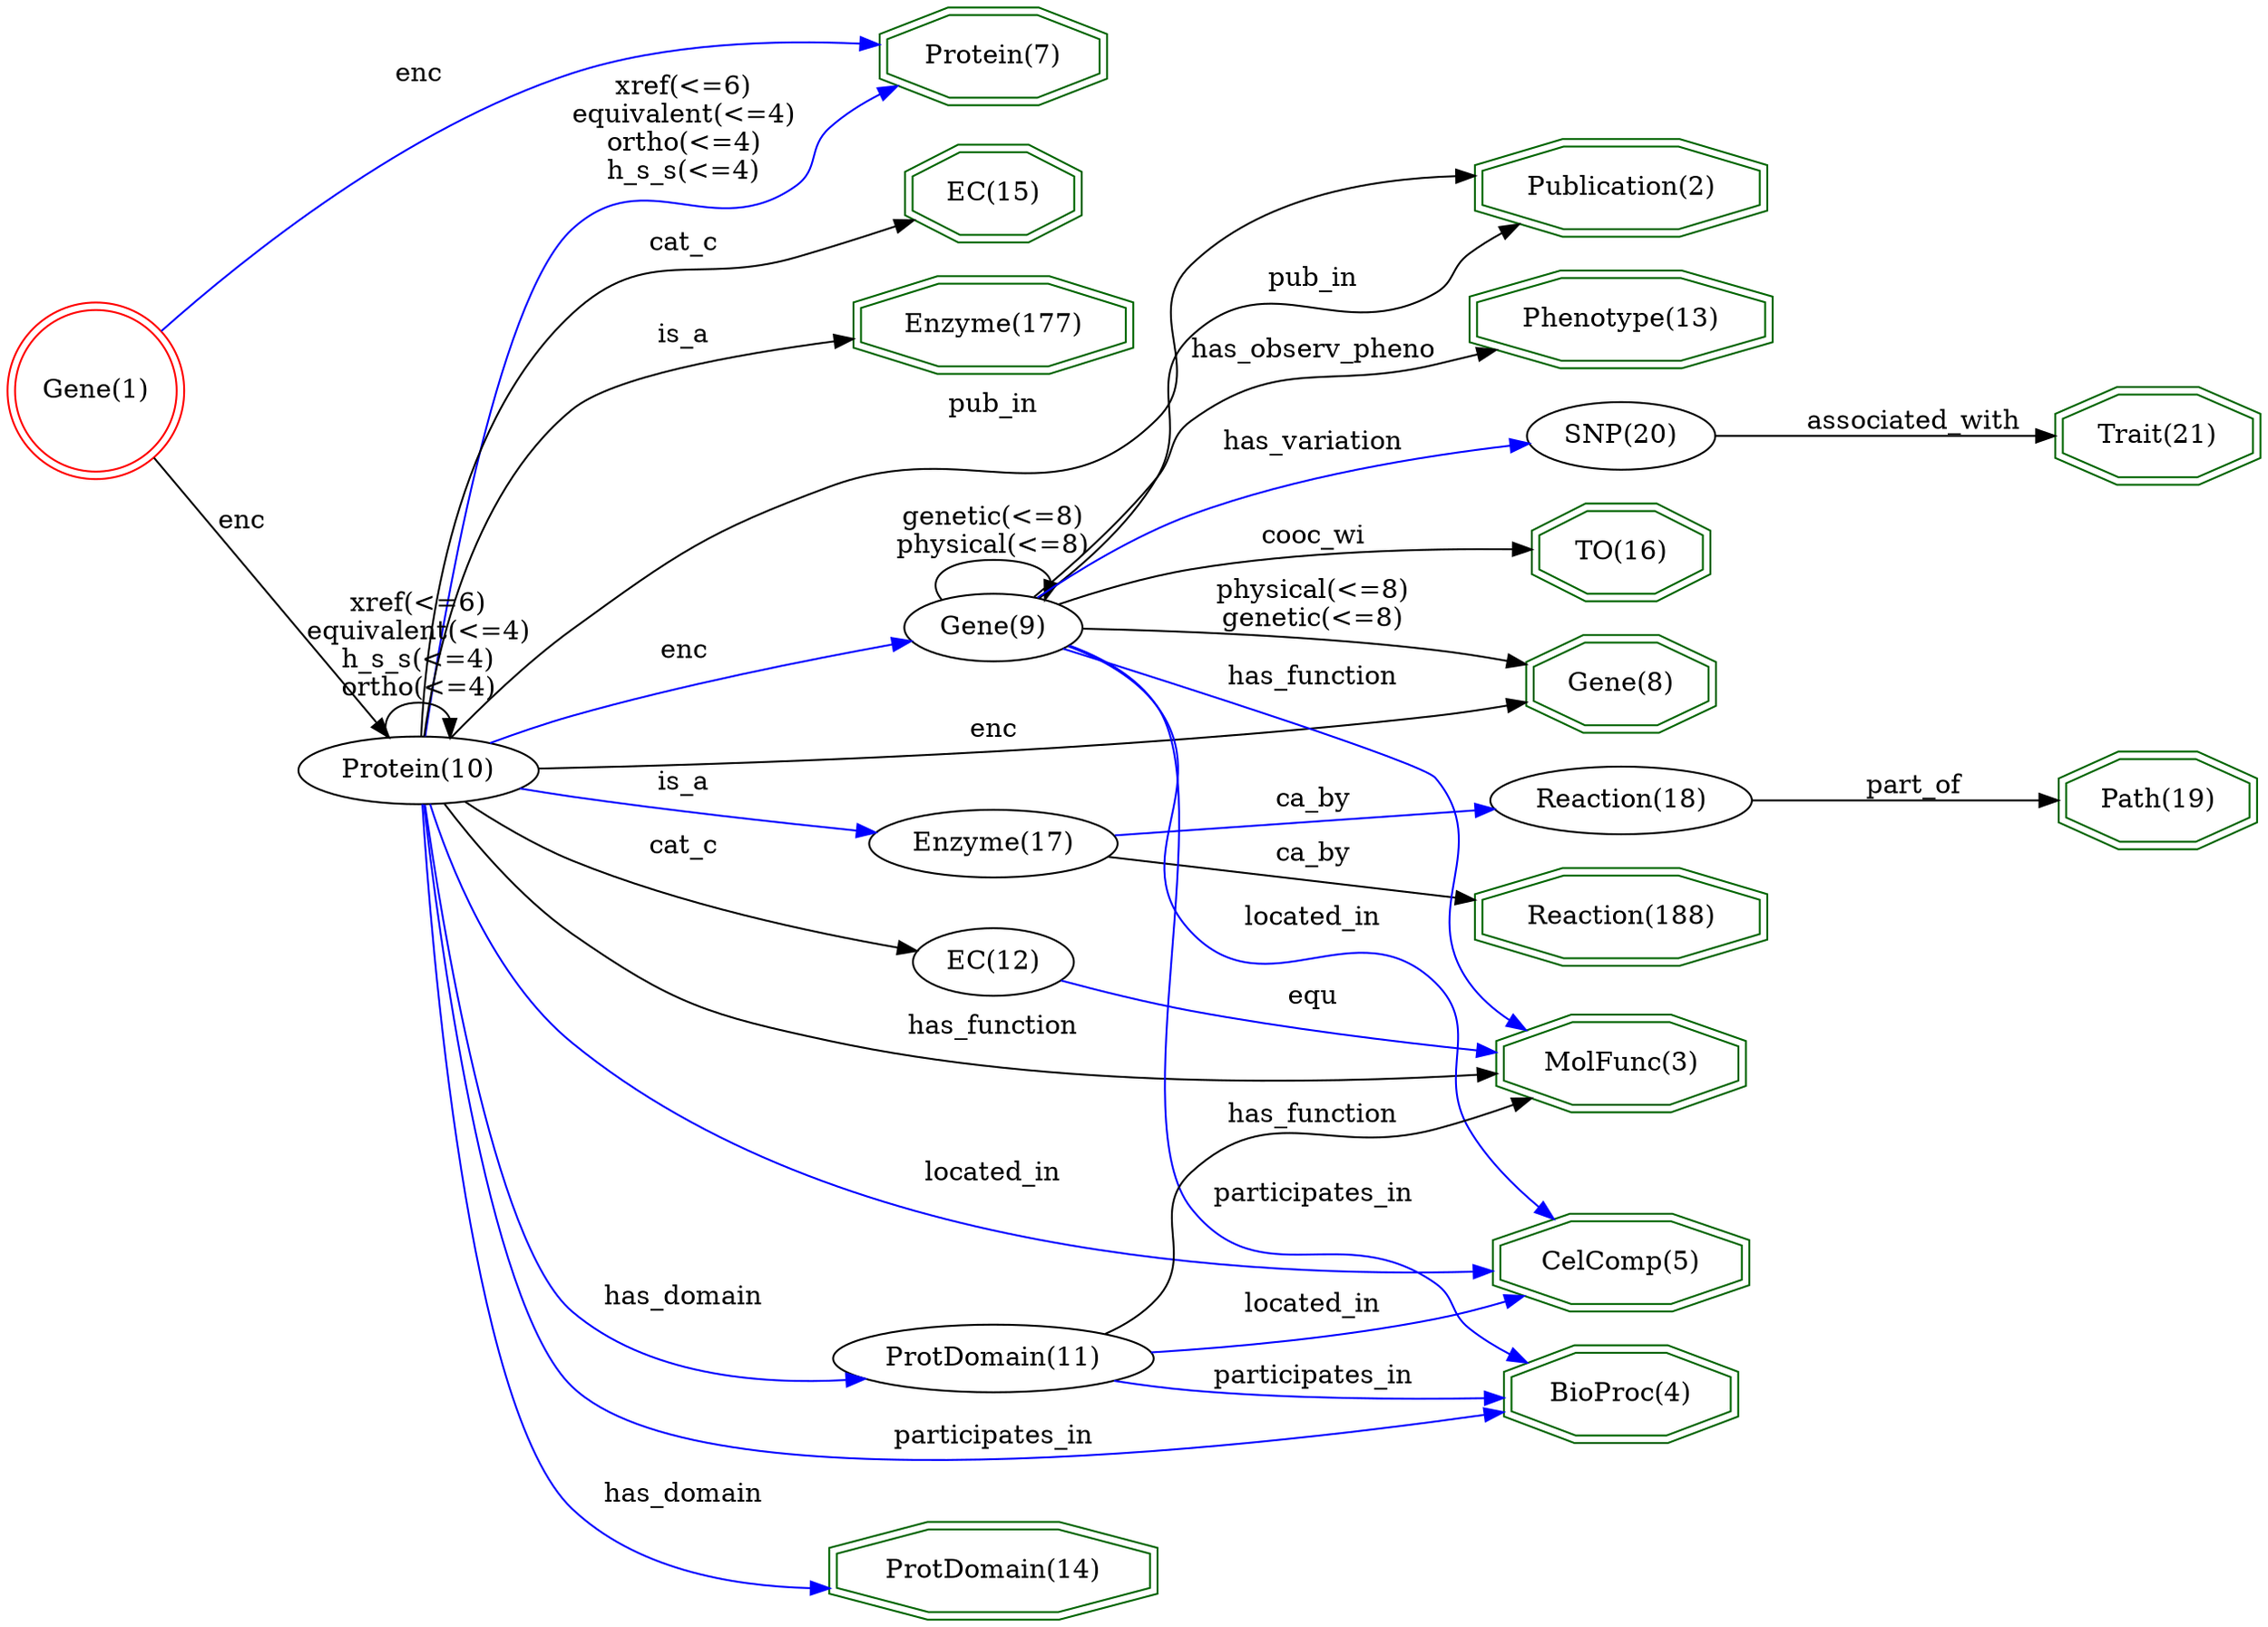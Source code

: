 digraph {
	graph [_draw_="c 9 -#fffffe00 C 7 -#ffffff P 4 0 0 0 816 1030.67 816 1030.67 0 ",
		bb="0,0,1030.7,816",
		rankdir=LR,
		xdotversion=1.7
	];
	node [label="\N"];
	"Publication(2)"	[_draw_="c 7 -#006400 p 8 801.54 716.54 801.54 731.46 762.93 742 708.35 742 669.74 731.46 669.74 716.54 708.35 706 762.93 706 c 7 -#006400 \
p 8 805.55 713.49 805.55 734.51 763.47 746 707.81 746 665.73 734.51 665.73 713.49 707.81 702 763.47 702 ",
		_ldraw_="F 14 11 -Times-Roman c 7 -#000000 T 735.64 719.8 0 80.1 14 -Publication(2) ",
		color=darkgreen,
		height=0.61111,
		pos="735.64,724",
		shape=doubleoctagon,
		width=1.9362];
	"Trait(21)"	[_draw_="c 7 -#006400 p 8 1026.82 596.54 1026.82 611.46 1000.28 622 962.75 622 936.21 611.46 936.21 596.54 962.75 586 1000.28 586 c 7 -#006400 \
p 8 1030.83 593.83 1030.83 614.17 1001.05 626 961.98 626 932.2 614.17 932.2 593.83 961.98 582 1001.05 582 ",
		_ldraw_="F 14 11 -Times-Roman c 7 -#000000 T 981.52 599.8 0 50.05 9 -Trait(21) ",
		color=darkgreen,
		height=0.61111,
		pos="981.52,604",
		shape=doubleoctagon,
		width=1.3655];
	"Gene(1)"	[_draw_="c 7 -#ff0000 e 43.08 628 39.15 39.15 c 7 -#ff0000 e 43.08 628 43.15 43.15 ",
		_ldraw_="F 14 11 -Times-Roman c 7 -#000000 T 43.08 623.8 0 45.86 7 -Gene(1) ",
		color=red,
		height=1.1966,
		pos="43.077,628",
		shape=doublecircle,
		width=1.1966];
	"Protein(7)"	[_draw_="c 7 -#006400 p 8 495.98 786.54 495.98 801.46 466.97 812 425.95 812 396.94 801.46 396.94 786.54 425.95 776 466.97 776 c 7 -#006400 \
p 8 499.97 783.74 499.97 804.26 467.67 816 425.25 816 392.96 804.26 392.96 783.74 425.25 772 467.67 772 ",
		_ldraw_="F 14 11 -Times-Roman c 7 -#000000 T 446.46 789.8 0 56.77 10 -Protein(7) ",
		color=darkgreen,
		height=0.61111,
		pos="446.46,794",
		shape=doubleoctagon,
		width=1.4931];
	"Gene(1)" -> "Protein(7)"	[_draw_="c 7 -#0000ff B 7 73.66 658.41 112.48 696.03 184.63 758.36 260.35 785 299.47 798.76 346.12 800.95 382.8 799.72 ",
		_hdraw_="S 5 -solid c 7 -#0000ff C 7 -#0000ff P 3 383.02 803.22 392.87 799.3 382.73 796.22 ",
		_ldraw_="F 14 11 -Times-Roman c 7 -#000000 T 191.97 779.8 0 19.43 3 -enc ",
		color=blue,
		label=enc,
		lp="191.97,784",
		pos="e,392.87,799.3 73.66,658.41 112.48,696.03 184.63,758.36 260.35,785 299.47,798.76 346.12,800.95 382.8,799.72"];
	"Protein(10)"	[_draw_="c 7 -#000000 e 191.97 437 50.27 18 ",
		_ldraw_="F 14 11 -Times-Roman c 7 -#000000 T 191.97 432.8 0 63.77 11 -Protein(10) ",
		height=0.5,
		pos="191.97,437",
		width=1.3996];
	"Gene(1)" -> "Protein(10)"	[_draw_="c 7 -#000000 B 4 70 594.29 99 556.58 145.34 496.33 171.44 462.39 ",
		_hdraw_="S 5 -solid c 7 -#000000 C 7 -#000000 P 3 174.3 464.42 177.62 454.36 168.75 460.15 ",
		_ldraw_="F 14 11 -Times-Roman c 7 -#000000 T 113.87 551.8 0 19.43 3 -enc ",
		color=black,
		label=enc,
		lp="113.87,556",
		pos="e,177.62,454.36 70,594.29 99.004,556.58 145.34,496.33 171.44,462.39"];
	"Path(19)"	[_draw_="c 7 -#006400 p 8 1025.33 418.54 1025.33 433.46 999.66 444 963.37 444 937.7 433.46 937.7 418.54 963.37 408 999.66 408 c 7 -#006400 \
p 8 1029.32 415.86 1029.32 436.14 1000.45 448 962.58 448 933.71 436.14 933.71 415.86 962.58 404 1000.45 404 ",
		_ldraw_="F 14 11 -Times-Roman c 7 -#000000 T 981.52 421.8 0 48.21 8 -Path(19) ",
		color=darkgreen,
		height=0.61111,
		pos="981.52,426",
		shape=doubleoctagon,
		width=1.3307];
	"Reaction(188)"	[_draw_="c 7 -#006400 p 8 801.52 360.54 801.52 375.46 762.93 386 708.35 386 669.76 375.46 669.76 360.54 708.35 350 762.93 350 c 7 -#006400 \
p 8 805.53 357.49 805.53 378.51 763.47 390 707.81 390 665.75 378.51 665.75 357.49 707.81 346 763.47 346 ",
		_ldraw_="F 14 11 -Times-Roman c 7 -#000000 T 735.64 363.8 0 80.08 13 -Reaction(188) ",
		color=darkgreen,
		height=0.61111,
		pos="735.64,368",
		shape=doubleoctagon,
		width=1.9359];
	"MolFunc(3)"	[_draw_="c 7 -#006400 p 8 793.03 284.54 793.03 299.46 759.41 310 711.87 310 678.25 299.46 678.25 284.54 711.87 274 759.41 274 c 7 -#006400 \
p 8 797.04 281.61 797.04 302.39 760.03 314 711.25 314 674.24 302.39 674.24 281.61 711.25 270 760.03 270 ",
		_ldraw_="F 14 11 -Times-Roman c 7 -#000000 T 735.64 287.8 0 67.66 10 -MolFunc(3) ",
		color=darkgreen,
		height=0.61111,
		pos="735.64,292",
		shape=doubleoctagon,
		width=1.7];
	"ProtDomain(14)"	[_draw_="c 7 -#006400 p 8 520.32 14.54 520.32 29.46 477.05 40 415.87 40 372.61 29.46 372.61 14.54 415.87 4 477.05 4 c 7 -#006400 p 8 524.32 \
11.4 524.32 32.6 477.54 44 415.39 44 368.6 32.6 368.6 11.4 415.39 0 477.54 0 ",
		_ldraw_="F 14 11 -Times-Roman c 7 -#000000 T 446.46 17.8 0 91.77 14 -ProtDomain(14) ",
		color=darkgreen,
		height=0.61111,
		pos="446.46,22",
		shape=doubleoctagon,
		width=2.1578];
	"EC(15)"	[_draw_="c 7 -#006400 p 8 485.69 719.54 485.69 734.46 462.71 745 430.21 745 407.24 734.46 407.24 719.54 430.21 709 462.71 709 c 7 -#006400 \
p 8 489.7 716.98 489.7 737.02 463.59 749 429.33 749 403.22 737.02 403.22 716.98 429.33 705 463.59 705 ",
		_ldraw_="F 14 11 -Times-Roman c 7 -#000000 T 446.46 722.8 0 41.21 6 -EC(15) ",
		color=darkgreen,
		height=0.61111,
		pos="446.46,727",
		shape=doubleoctagon,
		width=1.1977];
	"TO(16)"	[_draw_="c 7 -#006400 p 8 775.1 538.54 775.1 553.46 751.98 564 719.3 564 696.18 553.46 696.18 538.54 719.3 528 751.98 528 c 7 -#006400 p \
8 779.1 535.97 779.1 556.03 752.85 568 718.43 568 692.18 556.03 692.18 535.97 718.43 524 752.85 524 ",
		_ldraw_="F 14 11 -Times-Roman c 7 -#000000 T 735.64 541.8 0 41.74 6 -TO(16) ",
		color=darkgreen,
		height=0.61111,
		pos="735.64,546",
		shape=doubleoctagon,
		width=1.2077];
	"CelComp(5)"	[_draw_="c 7 -#006400 p 8 794.24 171.54 794.24 186.46 759.91 197 711.37 197 677.04 186.46 677.04 171.54 711.37 161 759.91 161 c 7 -#006400 \
p 8 798.23 168.59 798.23 189.41 760.51 201 710.77 201 673.05 189.41 673.05 168.59 710.77 157 760.51 157 ",
		_ldraw_="F 14 11 -Times-Roman c 7 -#000000 T 735.64 174.8 0 69.99 10 -CelComp(5) ",
		color=darkgreen,
		height=0.61111,
		pos="735.64,179",
		shape=doubleoctagon,
		width=1.7443];
	"Gene(8)"	[_draw_="c 7 -#006400 p 8 777.75 476.54 777.75 491.46 753.08 502 718.2 502 693.53 491.46 693.53 476.54 718.2 466 753.08 466 c 7 -#006400 \
p 8 781.73 473.9 781.73 494.1 753.9 506 717.38 506 689.55 494.1 689.55 473.9 717.38 462 753.9 462 ",
		_ldraw_="F 14 11 -Times-Roman c 7 -#000000 T 735.64 479.8 0 45.86 7 -Gene(8) ",
		color=darkgreen,
		height=0.61111,
		pos="735.64,484",
		shape=doubleoctagon,
		width=1.286];
	"BioProc(4)"	[_draw_="c 7 -#006400 p 8 789.09 105.54 789.09 120.46 757.78 131 713.5 131 682.19 120.46 682.19 105.54 713.5 95 757.78 95 c 7 -#006400 p \
8 793.09 102.67 793.09 123.33 758.44 135 712.84 135 678.19 123.33 678.19 102.67 712.84 91 758.44 91 ",
		_ldraw_="F 14 11 -Times-Roman c 7 -#000000 T 735.64 108.8 0 62.21 10 -BioProc(4) ",
		color=darkgreen,
		height=0.61111,
		pos="735.64,113",
		shape=doubleoctagon,
		width=1.5966];
	"Phenotype(13)"	[_draw_="c 7 -#006400 p 8 802.75 654.54 802.75 669.46 763.44 680 707.84 680 668.53 669.46 668.53 654.54 707.84 644 763.44 644 c 7 -#006400 \
p 8 806.74 651.47 806.74 672.53 763.96 684 707.32 684 664.55 672.53 664.55 651.47 707.32 640 763.96 640 ",
		_ldraw_="F 14 11 -Times-Roman c 7 -#000000 T 735.64 657.8 0 82.43 13 -Phenotype(13) ",
		color=darkgreen,
		height=0.61111,
		pos="735.64,662",
		shape=doubleoctagon,
		width=1.9805];
	"Enzyme(177)"	[_draw_="c 7 -#006400 p 8 509.53 657.54 509.53 672.46 472.58 683 420.34 683 383.39 672.46 383.39 657.54 420.34 647 472.58 647 c 7 -#006400 \
p 8 513.53 654.53 513.53 675.47 473.14 687 419.78 687 379.39 675.47 379.39 654.53 419.78 643 473.14 643 ",
		_ldraw_="F 14 11 -Times-Roman c 7 -#000000 T 446.46 660.8 0 76.19 11 -Enzyme(177) ",
		color=darkgreen,
		height=0.61111,
		pos="446.46,665",
		shape=doubleoctagon,
		width=1.8621];
	"Protein(10)" -> "Publication(2)"	[_draw_="c 7 -#000000 B 16 207.61 454.28 220.7 469.27 240.79 491.13 260.35 508 304.93 546.42 315.03 560.03 368.78 584 433.51 612.87 474.05 \
569.86 524.14 620 549.29 645.17 515.85 674.03 542.14 698 572.23 725.42 616.74 732.76 655.39 732.87 ",
		_hdraw_="S 5 -solid c 7 -#000000 C 7 -#000000 P 3 655.64 736.36 665.59 732.73 655.55 729.36 ",
		_ldraw_="F 14 11 -Times-Roman c 7 -#000000 T 446.46 622.8 0 38.89 6 -pub_in ",
		color=black,
		label=pub_in,
		lp="446.46,627",
		pos="e,665.59,732.73 207.61,454.28 220.7,469.27 240.79,491.13 260.35,508 304.93,546.42 315.03,560.03 368.78,584 433.51,612.87 474.05,\
569.86 524.14,620 549.29,645.17 515.85,674.03 542.14,698 572.23,725.42 616.74,732.76 655.39,732.87"];
	"Protein(10)" -> "Protein(7)"	[_draw_="c 7 -#0000ff B 13 195.11 455.29 201.87 509.85 224.42 669.93 260.35 706 289.62 735.38 317.32 704.5 350.78 729 363.02 737.96 357.45 \
747.92 368.78 758 376.36 764.75 385.43 770.47 394.62 775.23 ",
		_hdraw_="S 5 -solid c 7 -#0000ff C 7 -#0000ff P 3 393.29 778.48 403.82 779.68 396.34 772.17 ",
		_ldraw_="F 14 11 -Times-Roman c 7 -#000000 T 305.57 773.8 0 54.65 9 -xref(<=6) F 14 11 -Times-Roman c 7 -#000000 T 305.57 759.8 0 90.43 15 \
-equivalent(<=4) F 14 11 -Times-Roman c 7 -#000000 T 305.57 745.8 0 61.67 10 -ortho(<=4) F 14 11 -Times-Roman c 7 -#000000 T 305.57 \
731.8 0 64.01 10 -h_s_s(<=4) ",
		color=blue,
		label="xref(<=6)\nequivalent(<=4)\northo(<=4)\nh_s_s(<=4)",
		lp="305.57,757",
		pos="e,403.82,779.68 195.11,455.29 201.87,509.85 224.42,669.93 260.35,706 289.62,735.38 317.32,704.5 350.78,729 363.02,737.96 357.45,\
747.92 368.78,758 376.36,764.75 385.43,770.47 394.62,775.23"];
	"Protein(10)" -> "MolFunc(3)"	[_draw_="c 7 -#000000 B 10 204.23 419.45 216.44 401.41 237.3 373.3 260.35 354 302.58 318.64 315.49 307.92 368.78 294 468.71 267.9 589.3 274.15 \
663.98 282.18 ",
		_hdraw_="S 5 -solid c 7 -#000000 C 7 -#000000 P 3 663.88 285.69 674.21 283.33 664.66 278.74 ",
		_ldraw_="F 14 11 -Times-Roman c 7 -#000000 T 446.46 296.8 0 72.32 12 -has_function ",
		color=black,
		label=has_function,
		lp="446.46,301",
		pos="e,674.21,283.33 204.23,419.45 216.44,401.41 237.3,373.3 260.35,354 302.58,318.64 315.49,307.92 368.78,294 468.71,267.9 589.3,274.15 \
663.98,282.18"];
	"Protein(10)" -> "ProtDomain(14)"	[_draw_="c 7 -#0000ff B 7 193.45 418.94 195.7 349.96 207.36 104.33 260.35 52 285.87 26.81 323.68 17.74 358.5 15.58 ",
		_hdraw_="S 5 -solid c 7 -#0000ff C 7 -#0000ff P 3 358.87 19.07 368.71 15.14 358.56 12.08 ",
		_ldraw_="F 14 11 -Times-Roman c 7 -#000000 T 305.57 54.8 0 67.66 10 -has_domain ",
		color=blue,
		label=has_domain,
		lp="305.57,59",
		pos="e,368.71,15.138 193.45,418.94 195.7,349.96 207.36,104.33 260.35,52 285.87,26.808 323.68,17.739 358.5,15.583"];
	"Protein(10)" -> "EC(15)"	[_draw_="c 7 -#000000 B 10 192.57 455.1 192.64 498.61 199.15 609.81 260.35 669 290.17 697.83 311.18 679.68 350.78 692 367.55 697.22 385.69 \
703.71 401.57 709.68 ",
		_hdraw_="S 5 -solid c 7 -#000000 C 7 -#000000 P 3 400.54 713.04 411.13 713.32 403.03 706.49 ",
		_ldraw_="F 14 11 -Times-Roman c 7 -#000000 T 305.57 694.8 0 29.53 5 -cat_c ",
		color=black,
		label=cat_c,
		lp="305.57,699",
		pos="e,411.13,713.32 192.57,455.1 192.64,498.61 199.15,609.81 260.35,669 290.17,697.83 311.18,679.68 350.78,692 367.55,697.22 385.69,\
703.71 401.57,709.68"];
	"Protein(10)" -> "CelComp(5)"	[_draw_="c 7 -#0000ff B 7 196.9 418.61 204.24 388.63 222.79 329.13 260.35 295 372.87 192.77 560.51 176.85 662.79 176.48 ",
		_hdraw_="S 5 -solid c 7 -#0000ff C 7 -#0000ff P 3 663.02 179.98 673.02 176.49 663.03 172.98 ",
		_ldraw_="F 14 11 -Times-Roman c 7 -#000000 T 446.46 228.8 0 58.31 10 -located_in ",
		color=blue,
		label=located_in,
		lp="446.46,233",
		pos="e,673.02,176.49 196.9,418.61 204.24,388.63 222.79,329.13 260.35,295 372.87,192.77 560.51,176.85 662.79,176.48"];
	"Protein(10)" -> "Gene(8)"	[_draw_="c 7 -#000000 B 7 242.52 437.63 326.14 439.23 500.45 444.91 646.34 465 657.64 466.55 669.64 468.76 681.03 471.12 ",
		_hdraw_="S 5 -solid c 7 -#000000 C 7 -#000000 P 3 680.35 474.55 690.86 473.22 681.81 467.71 ",
		_ldraw_="F 14 11 -Times-Roman c 7 -#000000 T 446.46 453.8 0 19.43 3 -enc ",
		color=black,
		label=enc,
		lp="446.46,458",
		pos="e,690.86,473.22 242.52,437.63 326.14,439.23 500.45,444.91 646.34,465 657.64,466.55 669.64,468.76 681.03,471.12"];
	"Protein(10)" -> "BioProc(4)"	[_draw_="c 7 -#0000ff B 7 194.42 418.61 199.61 357.76 219.09 164.22 260.35 120 313.86 62.67 550.25 86.77 667.8 102.87 ",
		_hdraw_="S 5 -solid c 7 -#0000ff C 7 -#0000ff P 3 667.38 106.34 677.77 104.25 668.34 99.41 ",
		_ldraw_="F 14 11 -Times-Roman c 7 -#000000 T 446.46 90.8 0 82.41 15 -participates_in ",
		color=blue,
		label=participates_in,
		lp="446.46,95",
		pos="e,677.77,104.25 194.42,418.61 199.61,357.76 219.09,164.22 260.35,120 313.86,62.67 550.25,86.766 667.8,102.87"];
	"Protein(10)" -> "Enzyme(177)"	[_draw_="c 7 -#000000 B 7 193.87 455.18 196.77 492.92 208.99 579.98 260.35 625 276.7 639.33 325.53 649.52 368.93 656.04 ",
		_hdraw_="S 5 -solid c 7 -#000000 C 7 -#000000 P 3 368.56 659.52 378.96 657.49 369.56 652.59 ",
		_ldraw_="F 14 11 -Times-Roman c 7 -#000000 T 305.57 654.8 0 22.55 4 -is_a ",
		color=black,
		label=is_a,
		lp="305.57,659",
		pos="e,378.96,657.49 193.87,455.18 196.77,492.92 208.99,579.98 260.35,625 276.7,639.33 325.53,649.52 368.93,656.04"];
	"Protein(10)" -> "Protein(10)"	[_draw_="c 7 -#000000 B 7 178.04 454.41 175.44 464.09 180.08 473 191.97 473 199.39 473 203.99 469.52 205.76 464.54 ",
		_hdraw_="S 5 -solid c 7 -#000000 C 7 -#000000 P 3 209.26 464.45 205.89 454.41 202.26 464.36 ",
		_ldraw_="F 14 11 -Times-Roman c 7 -#000000 T 191.97 517.8 0 54.65 9 -xref(<=6) F 14 11 -Times-Roman c 7 -#000000 T 191.97 503.8 0 90.43 15 \
-equivalent(<=4) F 14 11 -Times-Roman c 7 -#000000 T 191.97 489.8 0 64.01 10 -h_s_s(<=4) F 14 11 -Times-Roman c 7 -#000000 T 191.97 \
475.8 0 61.67 10 -ortho(<=4) ",
		color=black,
		label="xref(<=6)\nequivalent(<=4)\nh_s_s(<=4)\northo(<=4)",
		lp="191.97,501",
		pos="e,205.89,454.41 178.04,454.41 175.44,464.09 180.08,473 191.97,473 199.39,473 203.99,469.52 205.76,464.54"];
	"Enzyme(17)"	[_draw_="c 7 -#000000 e 446.46 397 53.63 18 ",
		_ldraw_="F 14 11 -Times-Roman c 7 -#000000 T 446.46 392.8 0 69.19 10 -Enzyme(17) ",
		height=0.5,
		pos="446.46,397",
		width=1.4949];
	"Protein(10)" -> "Enzyme(17)"	[_draw_="c 7 -#0000ff B 7 235.3 427.76 243.59 426.08 252.23 424.41 260.35 423 302 415.76 349.19 409.15 385.5 404.41 ",
		_hdraw_="S 5 -solid c 7 -#0000ff C 7 -#0000ff P 3 385.97 407.88 395.43 403.13 385.07 400.94 ",
		_ldraw_="F 14 11 -Times-Roman c 7 -#000000 T 305.57 425.8 0 22.55 4 -is_a ",
		color=blue,
		label=is_a,
		lp="305.57,430",
		pos="e,395.43,403.13 235.3,427.76 243.59,426.08 252.23,424.41 260.35,423 302,415.76 349.19,409.15 385.5,404.41"];
	"Gene(9)"	[_draw_="c 7 -#000000 e 446.46 511 39.15 18 ",
		_ldraw_="F 14 11 -Times-Roman c 7 -#000000 T 446.46 506.8 0 45.86 7 -Gene(9) ",
		height=0.5,
		pos="446.46,511",
		width=1.0855];
	"Protein(10)" -> "Gene(9)"	[_draw_="c 7 -#0000ff B 7 223.8 450.95 235.15 455.79 248.2 460.99 260.35 465 307.21 480.46 362.22 493.5 400.03 501.71 ",
		_hdraw_="S 5 -solid c 7 -#0000ff C 7 -#0000ff P 3 399.71 505.22 410.22 503.89 401.17 498.38 ",
		_ldraw_="F 14 11 -Times-Roman c 7 -#000000 T 305.57 492.8 0 19.43 3 -enc ",
		color=blue,
		label=enc,
		lp="305.57,497",
		pos="e,410.22,503.89 223.8,450.95 235.15,455.79 248.2,460.99 260.35,465 307.21,480.46 362.22,493.5 400.03,501.71"];
	"EC(12)"	[_draw_="c 7 -#000000 e 446.46 335 36.28 18 ",
		_ldraw_="F 14 11 -Times-Roman c 7 -#000000 T 446.46 330.8 0 41.21 6 -EC(12) ",
		height=0.5,
		pos="446.46,335",
		width=1.0039];
	"Protein(10)" -> "EC(12)"	[_draw_="c 7 -#000000 B 7 213.5 420.54 226.36 410.87 243.62 399.01 260.35 391 306.92 368.71 364.33 353 402.75 344 ",
		_hdraw_="S 5 -solid c 7 -#000000 C 7 -#000000 P 3 403.61 347.39 412.58 341.75 402.05 340.57 ",
		_ldraw_="F 14 11 -Times-Roman c 7 -#000000 T 305.57 393.8 0 29.53 5 -cat_c ",
		color=black,
		label=cat_c,
		lp="305.57,398",
		pos="e,412.58,341.75 213.5,420.54 226.36,410.87 243.62,399.01 260.35,391 306.92,368.71 364.33,353 402.75,344"];
	"ProtDomain(11)"	[_draw_="c 7 -#000000 e 446.46 130 68 18 ",
		_ldraw_="F 14 11 -Times-Roman c 7 -#000000 T 446.46 125.8 0 91.25 14 -ProtDomain(11) ",
		height=0.5,
		pos="446.46,130",
		width=1.8819];
	"Protein(10)" -> "ProtDomain(11)"	[_draw_="c 7 -#0000ff B 7 194.69 418.92 200.42 362.6 220.81 191.93 260.35 156 290.78 128.36 336.42 121.7 374.77 122.04 ",
		_hdraw_="S 5 -solid c 7 -#0000ff C 7 -#0000ff P 3 374.78 125.54 384.86 122.29 374.95 118.54 ",
		_ldraw_="F 14 11 -Times-Roman c 7 -#000000 T 305.57 158.8 0 67.66 10 -has_domain ",
		color=blue,
		label=has_domain,
		lp="305.57,163",
		pos="e,384.86,122.29 194.69,418.92 200.42,362.6 220.81,191.93 260.35,156 290.78,128.36 336.42,121.7 374.77,122.04"];
	"Enzyme(17)" -> "Reaction(188)"	[_draw_="c 7 -#000000 B 4 498.14 391.88 541.75 387.48 605.4 381.05 655.69 375.97 ",
		_hdraw_="S 5 -solid c 7 -#000000 C 7 -#000000 P 3 656.28 379.43 665.88 374.94 655.58 372.47 ",
		_ldraw_="F 14 11 -Times-Roman c 7 -#000000 T 594.24 388.8 0 33.43 5 -ca_by ",
		color=black,
		label=ca_by,
		lp="594.24,393",
		pos="e,665.88,374.94 498.14,391.88 541.75,387.48 605.4,381.05 655.69,375.97"];
	"Reaction(18)"	[_draw_="c 7 -#000000 e 735.64 426 56.04 18 ",
		_ldraw_="F 14 11 -Times-Roman c 7 -#000000 T 735.64 421.8 0 73.08 12 -Reaction(18) ",
		height=0.5,
		pos="735.64,426",
		width=1.5631];
	"Enzyme(17)" -> "Reaction(18)"	[_draw_="c 7 -#0000ff B 4 498.14 402.12 546.45 407 619.34 414.36 671.42 419.62 ",
		_hdraw_="S 5 -solid c 7 -#0000ff C 7 -#0000ff P 3 671.25 423.12 681.55 420.64 671.95 416.15 ",
		_ldraw_="F 14 11 -Times-Roman c 7 -#000000 T 594.24 418.8 0 33.43 5 -ca_by ",
		color=blue,
		label=ca_by,
		lp="594.24,423",
		pos="e,681.55,420.64 498.14,402.12 546.45,407 619.34,414.36 671.42,419.62"];
	"Gene(9)" -> "Publication(2)"	[_draw_="c 7 -#000000 B 16 467.77 526.43 485.25 540.78 509.85 563.7 524.14 589 539.94 616.97 519.24 636.47 542.14 659 576.09 692.4 601.6 \
667.69 646.34 684 654.75 687.06 656.25 689.19 664.34 693 670.51 695.9 677.01 698.87 683.47 701.78 ",
		_hdraw_="S 5 -solid c 7 -#000000 C 7 -#000000 P 3 682.3 705.09 692.86 705.97 685.15 698.7 ",
		_ldraw_="F 14 11 -Times-Roman c 7 -#000000 T 594.24 686.8 0 38.89 6 -pub_in ",
		color=black,
		label=pub_in,
		lp="594.24,691",
		pos="e,692.86,705.97 467.77,526.43 485.25,540.78 509.85,563.7 524.14,589 539.94,616.97 519.24,636.47 542.14,659 576.09,692.4 601.6,667.69 \
646.34,684 654.75,687.06 656.25,689.19 664.34,693 670.51,695.9 677.01,698.87 683.47,701.78"];
	"Gene(9)" -> "MolFunc(3)"	[_draw_="c 7 -#0000ff B 10 478.9 500.71 532.09 483.02 635.17 447.47 646.34 434 674.34 400.25 639.86 373.37 664.34 337 670.23 328.25 678.45 \
320.85 687.2 314.72 ",
		_hdraw_="S 5 -solid c 7 -#0000ff C 7 -#0000ff P 3 689.18 317.6 695.69 309.24 685.39 311.72 ",
		_ldraw_="F 14 11 -Times-Roman c 7 -#000000 T 594.24 479.8 0 72.32 12 -has_function ",
		color=blue,
		label=has_function,
		lp="594.24,484",
		pos="e,695.69,309.24 478.9,500.71 532.09,483.02 635.17,447.47 646.34,434 674.34,400.25 639.86,373.37 664.34,337 670.23,328.25 678.45,\
320.85 687.2,314.72"];
	"Gene(9)" -> "TO(16)"	[_draw_="c 7 -#000000 B 7 477.71 522.06 496.08 528.24 520.15 535.41 542.14 539 588.95 546.65 642.98 547.97 681.86 547.63 ",
		_hdraw_="S 5 -solid c 7 -#000000 C 7 -#000000 P 3 681.95 551.13 691.9 547.5 681.86 544.13 ",
		_ldraw_="F 14 11 -Times-Roman c 7 -#000000 T 594.24 549.8 0 47.43 7 -cooc_wi ",
		color=black,
		label=cooc_wi,
		lp="594.24,554",
		pos="e,691.9,547.5 477.71,522.06 496.08,528.24 520.15,535.41 542.14,539 588.95,546.65 642.98,547.97 681.86,547.63"];
	"Gene(9)" -> "CelComp(5)"	[_draw_="c 7 -#0000ff B 16 479.31 501.11 495.23 494.53 513.36 484.24 524.14 469 552.76 428.57 509.73 396.47 542.14 359 573.92 322.26 612.63 \
360.97 646.34 326 667.15 304.42 650.25 287.46 664.34 261 674.55 241.83 689.91 223.23 703.67 208.6 ",
		_hdraw_="S 5 -solid c 7 -#0000ff C 7 -#0000ff P 3 706.26 210.95 710.69 201.32 701.22 206.09 ",
		_ldraw_="F 14 11 -Times-Roman c 7 -#000000 T 594.24 361.8 0 58.31 10 -located_in ",
		color=blue,
		label=located_in,
		lp="594.24,366",
		pos="e,710.69,201.32 479.31,501.11 495.23,494.53 513.36,484.24 524.14,469 552.76,428.57 509.73,396.47 542.14,359 573.92,322.26 612.63,\
360.97 646.34,326 667.15,304.42 650.25,287.46 664.34,261 674.55,241.83 689.91,223.23 703.67,208.6"];
	"Gene(9)" -> "Gene(8)"	[_draw_="c 7 -#000000 B 7 485.69 509.92 525.82 508.5 590.67 505.39 646.34 499 657.11 497.76 668.55 496.09 679.51 494.31 ",
		_hdraw_="S 5 -solid c 7 -#000000 C 7 -#000000 P 3 680.12 497.76 689.4 492.65 678.96 490.85 ",
		_ldraw_="F 14 11 -Times-Roman c 7 -#000000 T 594.24 523.8 0 78.77 13 -physical(<=8) F 14 11 -Times-Roman c 7 -#000000 T 594.24 509.8 0 72.54 \
12 -genetic(<=8) ",
		color=black,
		label="physical(<=8)\ngenetic(<=8)",
		lp="594.24,521",
		pos="e,689.4,492.65 485.69,509.92 525.82,508.5 590.67,505.39 646.34,499 657.11,497.76 668.55,496.09 679.51,494.31"];
	"Gene(9)" -> "BioProc(4)"	[_draw_="c 7 -#0000ff B 16 479.9 501.5 495.98 495.03 514.08 484.72 524.14 469 555.37 420.22 507.71 255.57 542.14 209 571.64 169.11 605.81 \
197.59 646.34 169 656.39 161.91 654.65 155.56 664.34 148 670.99 142.82 678.53 138.1 686.13 133.92 ",
		_hdraw_="S 5 -solid c 7 -#0000ff C 7 -#0000ff P 3 687.8 137 695.05 129.27 684.56 130.79 ",
		_ldraw_="F 14 11 -Times-Roman c 7 -#000000 T 594.24 211.8 0 82.41 15 -participates_in ",
		color=blue,
		label=participates_in,
		lp="594.24,216",
		pos="e,695.05,129.27 479.9,501.5 495.98,495.03 514.08,484.72 524.14,469 555.37,420.22 507.71,255.57 542.14,209 571.64,169.11 605.81,197.59 \
646.34,169 656.39,161.91 654.65,155.56 664.34,148 670.99,142.82 678.53,138.1 686.13,133.92"];
	"Gene(9)" -> "Phenotype(13)"	[_draw_="c 7 -#000000 B 10 463.83 527.23 479.5 542.87 503.72 567.28 524.14 589 532.34 597.71 531.97 602.72 542.14 609 562.61 621.64 617.48 \
636.16 663.43 646.8 ",
		_hdraw_="S 5 -solid c 7 -#000000 C 7 -#000000 P 3 662.85 650.26 673.38 649.08 664.41 643.43 ",
		_ldraw_="F 14 11 -Times-Roman c 7 -#000000 T 594.24 643.8 0 104.2 16 -has_observ_pheno ",
		color=black,
		label=has_observ_pheno,
		lp="594.24,648",
		pos="e,673.38,649.08 463.83,527.23 479.5,542.87 503.72,567.28 524.14,589 532.34,597.71 531.97,602.72 542.14,609 562.61,621.64 617.48,\
636.16 663.43,646.8"];
	"Gene(9)" -> "Gene(9)"	[_draw_="c 7 -#000000 B 7 423.04 525.79 415.41 536.42 423.22 547 446.46 547 462.08 547 470.73 542.22 472.41 535.86 ",
		_hdraw_="S 5 -solid c 7 -#000000 C 7 -#000000 P 3 475.71 534.64 469.88 525.79 468.92 536.34 ",
		_ldraw_="F 14 11 -Times-Roman c 7 -#000000 T 446.46 563.8 0 72.54 12 -genetic(<=8) F 14 11 -Times-Roman c 7 -#000000 T 446.46 549.8 0 78.77 \
13 -physical(<=8) ",
		color=black,
		label="genetic(<=8)\nphysical(<=8)",
		lp="446.46,561",
		pos="e,469.88,525.79 423.04,525.79 415.41,536.42 423.22,547 446.46,547 462.08,547 470.73,542.22 472.41,535.86"];
	"SNP(20)"	[_draw_="c 7 -#000000 e 735.64 604 41.13 18 ",
		_ldraw_="F 14 11 -Times-Roman c 7 -#000000 T 735.64 599.8 0 49.01 7 -SNP(20) ",
		height=0.5,
		pos="735.64,604",
		width=1.1406];
	"Gene(9)" -> "SNP(20)"	[_draw_="c 7 -#0000ff B 7 469.05 525.98 487.63 538.2 515.57 555.02 542.14 565 589.28 582.69 646.07 592.95 685.71 598.46 ",
		_hdraw_="S 5 -solid c 7 -#0000ff C 7 -#0000ff P 3 685.28 601.94 695.65 599.8 686.21 595 ",
		_ldraw_="F 14 11 -Times-Roman c 7 -#000000 T 594.24 593.8 0 75.42 13 -has_variation ",
		color=blue,
		label=has_variation,
		lp="594.24,598",
		pos="e,695.65,599.8 469.05,525.98 487.63,538.2 515.57,555.02 542.14,565 589.28,582.69 646.07,592.95 685.71,598.46"];
	"EC(12)" -> "MolFunc(3)"	[_draw_="c 7 -#0000ff B 7 478.37 326.38 496.77 321.52 520.64 315.71 542.14 312 582.24 305.08 627.49 300.23 664.03 297.04 ",
		_hdraw_="S 5 -solid c 7 -#0000ff C 7 -#0000ff P 3 664.43 300.52 674.1 296.19 663.83 293.55 ",
		_ldraw_="F 14 11 -Times-Roman c 7 -#000000 T 594.24 314.8 0 20.21 3 -equ ",
		color=blue,
		label=equ,
		lp="594.24,319",
		pos="e,674.1,296.19 478.37,326.38 496.77,321.52 520.64,315.71 542.14,312 582.24,305.08 627.49,300.23 664.03,297.04"];
	"ProtDomain(11)" -> "MolFunc(3)"	[_draw_="c 7 -#000000 B 13 495.93 142.48 506.42 147.13 516.6 153.45 524.14 162 543.97 184.48 520.39 206.37 542.14 227 576.55 259.64 601.49 \
234.6 646.34 250 661.21 255.1 676.88 262.01 690.83 268.75 ",
		_hdraw_="S 5 -solid c 7 -#000000 C 7 -#000000 P 3 689.66 272.08 700.17 273.37 692.76 265.8 ",
		_ldraw_="F 14 11 -Times-Roman c 7 -#000000 T 594.24 252.8 0 72.32 12 -has_function ",
		color=black,
		label=has_function,
		lp="594.24,257",
		pos="e,700.17,273.37 495.93,142.48 506.42,147.13 516.6,153.45 524.14,162 543.97,184.48 520.39,206.37 542.14,227 576.55,259.64 601.49,\
234.6 646.34,250 661.21,255.1 676.88,262.01 690.83,268.75"];
	"ProtDomain(11)" -> "CelComp(5)"	[_draw_="c 7 -#0000ff B 7 512.92 133.57 551.96 136.53 602.33 141.8 646.34 151 657.67 153.37 669.6 156.62 680.9 160.06 ",
		_hdraw_="S 5 -solid c 7 -#0000ff C 7 -#0000ff P 3 680.05 163.46 690.64 163.12 682.15 156.79 ",
		_ldraw_="F 14 11 -Times-Roman c 7 -#000000 T 594.24 153.8 0 58.31 10 -located_in ",
		color=blue,
		label=located_in,
		lp="594.24,158",
		pos="e,690.64,163.12 512.92,133.57 551.96,136.53 602.33,141.8 646.34,151 657.67,153.37 669.6,156.62 680.9,160.06"];
	"ProtDomain(11)" -> "BioProc(4)"	[_draw_="c 7 -#0000ff B 7 501.34 119.34 514.63 117.14 528.86 115.15 542.14 114 583.84 110.39 630.8 110.08 667.9 110.69 ",
		_hdraw_="S 5 -solid c 7 -#0000ff C 7 -#0000ff P 3 668.03 114.2 678.1 110.89 668.17 107.2 ",
		_ldraw_="F 14 11 -Times-Roman c 7 -#000000 T 594.24 116.8 0 82.41 15 -participates_in ",
		color=blue,
		label=participates_in,
		lp="594.24,121",
		pos="e,678.1,110.89 501.34,119.34 514.63,117.14 528.86,115.15 542.14,114 583.84,110.39 630.8,110.08 667.9,110.69"];
	"Reaction(18)" -> "Path(19)"	[_draw_="c 7 -#000000 B 4 791.98 426 831.28 426 883.9 426 923.56 426 ",
		_hdraw_="S 5 -solid c 7 -#000000 C 7 -#000000 P 3 923.6 429.5 933.6 426 923.6 422.5 ",
		_ldraw_="F 14 11 -Times-Roman c 7 -#000000 T 869.65 428.8 0 40.43 7 -part_of ",
		color=black,
		label=part_of,
		lp="869.65,433",
		pos="e,933.6,426 791.98,426 831.28,426 883.9,426 923.56,426"];
	"SNP(20)" -> "Trait(21)"	[_draw_="c 7 -#000000 B 4 776.91 604 816.45 604 877.18 604 922.04 604 ",
		_hdraw_="S 5 -solid c 7 -#000000 C 7 -#000000 P 3 922.21 607.5 932.21 604 922.21 600.5 ",
		_ldraw_="F 14 11 -Times-Roman c 7 -#000000 T 869.65 606.8 0 89.42 15 -associated_with ",
		color=black,
		label=associated_with,
		lp="869.65,611",
		pos="e,932.21,604 776.91,604 816.45,604 877.18,604 922.04,604"];
}
